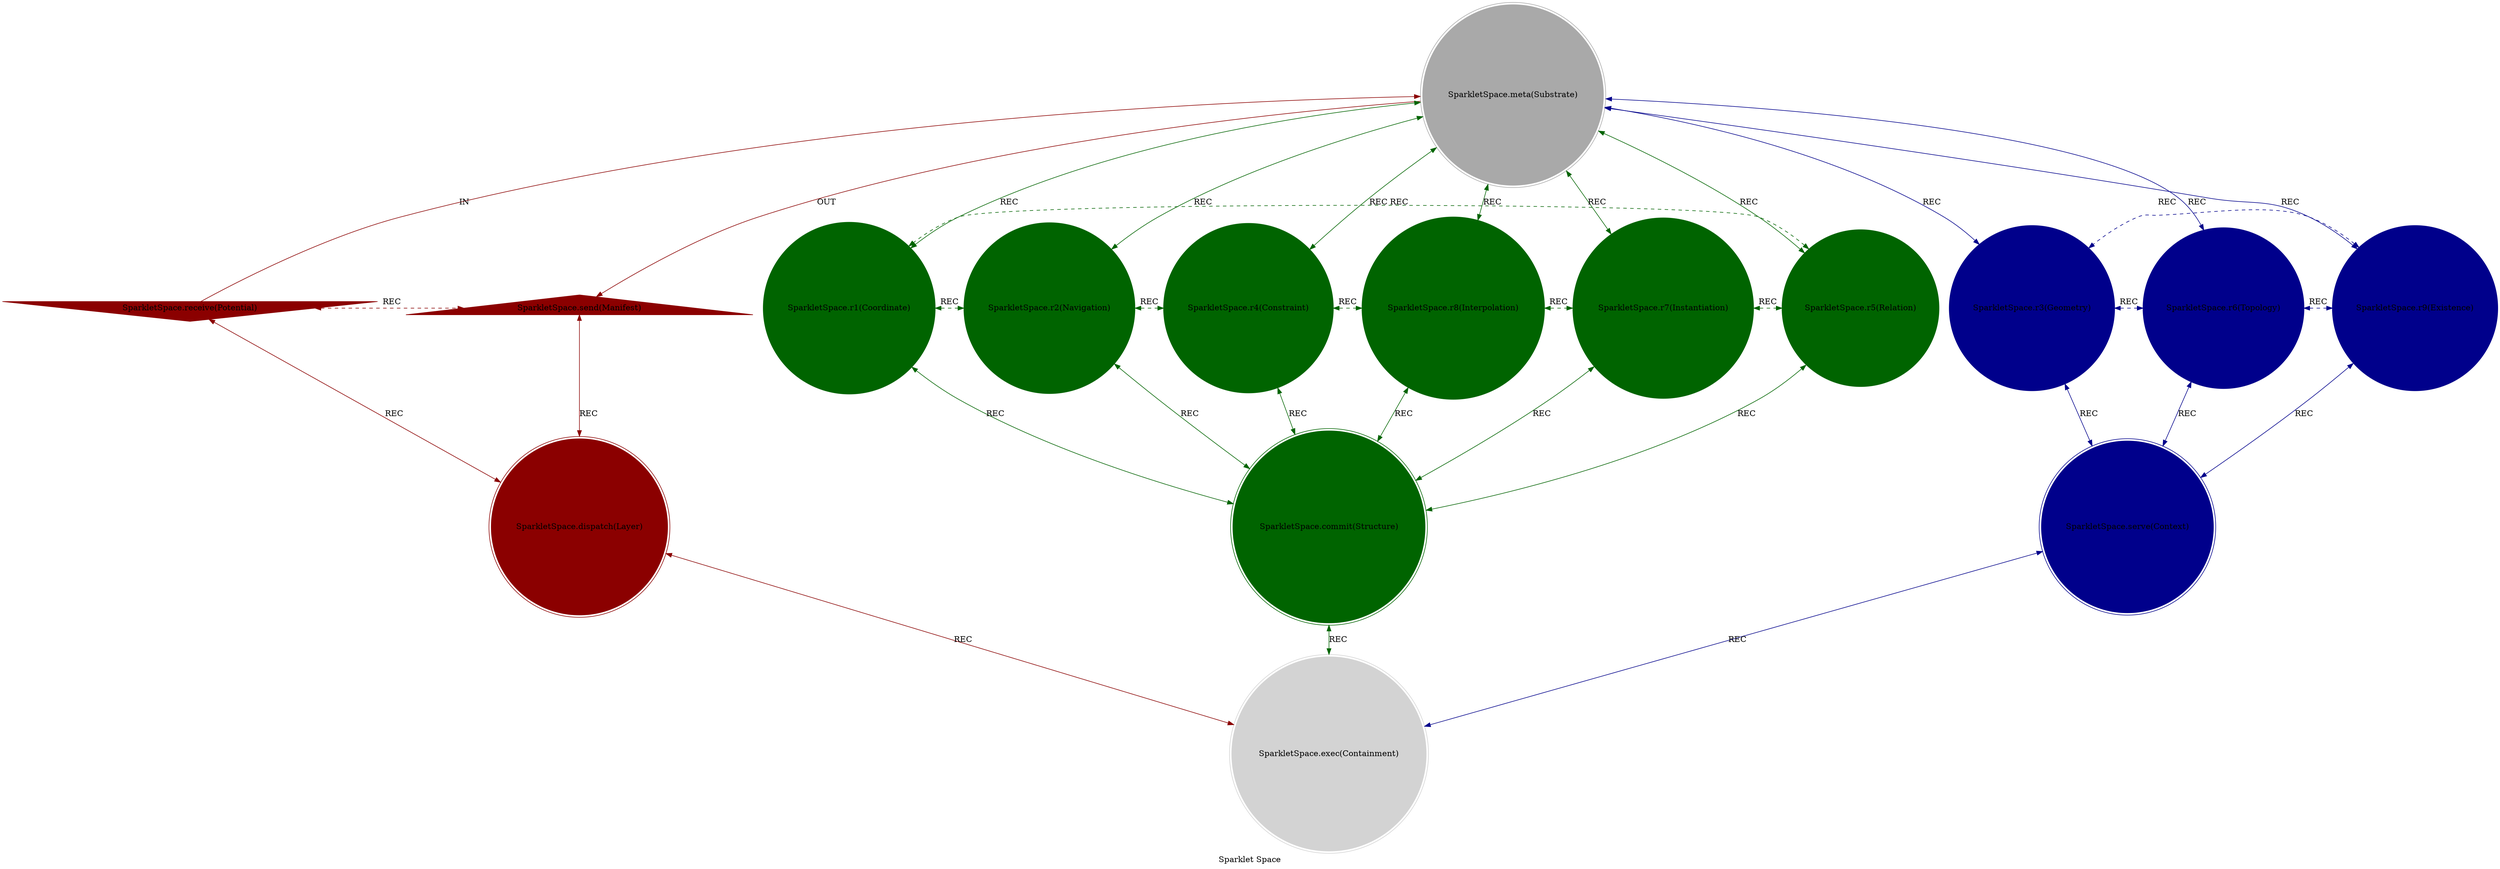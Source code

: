 strict digraph SparkletSpaceFactor {
    style = filled;
    color = lightgray;
    node [shape = circle; style = filled; color = lightgreen;];
    edge [color = darkgray;];
    label = "Sparklet Space";
    comment = "The cosmological container: a 3-sphere with 3 layers (w=-1,0,+1) and 137-step ternary navigation. This Factor describes its own structure.";

    spark_a_t [label = "SparkletSpace.receive(Potential)";comment = "Imaginary Space (w=-1): The unmanifest potential, the source of all novel topology.";shape = invtriangle;color = darkred;];
    spark_0_t [label = "SparkletSpace.meta(Substrate)";comment = "The essential lawfulness of the space itself: the 3-sphere constraint, the ternary logic.";shape = doublecircle;color = darkgray;];
    spark_b_t [label = "SparkletSpace.send(Manifest)";comment = "Real Space (w=+1): The fully actualized, measurable reality.";shape = triangle;color = darkred;];
    spark_1_t [label = "SparkletSpace.r1(Coordinate)";comment = "A point (x,y,z,w) obeying x²+y²+z²+w²=1.";color = darkgreen;];
    spark_2_t [label = "SparkletSpace.r2(Navigation)";comment = "The 137-step ternary path between layers.";color = darkgreen;];
    spark_4_t [label = "SparkletSpace.r4(Constraint)";comment = "The 3-sphere invariant law.";color = darkgreen;];
    spark_8_t [label = "SparkletSpace.r8(Interpolation)";comment = "The function that generates the 137 steps.";color = darkgreen;];
    spark_7_t [label = "SparkletSpace.r7(Instantiation)";comment = "The process of creating a new Factor within the space.";color = darkgreen;];
    spark_5_t [label = "SparkletSpace.r5(Relation)";comment = "The geodesic arc between two points.";color = darkgreen;];
    spark_3_t [label = "SparkletSpace.r3(Geometry)";comment = "The mathematical thesis: the space as a 3-sphere.";color = darkblue;];
    spark_6_t [label = "SparkletSpace.r6(Topology)";comment = "The relational antithesis: the space as a network of Factors.";color = darkblue;];
    spark_9_t [label = "SparkletSpace.r9(Existence)";comment = "The synthesis: the space as a unified container of all.";color = darkblue;];
    spark_c_t [label = "SparkletSpace.dispatch(Layer)";comment = "The purpose of each layer (w-value).";shape = doublecircle;color = darkred;];
    spark_d_t [label = "SparkletSpace.commit(Structure)";comment = "The specific coordinate system and constraints.";shape = doublecircle;color = darkgreen;];
    spark_e_t [label = "SparkletSpace.serve(Context)";comment = "The contextual placement of any point.";shape = doublecircle;color = darkblue;];
    spark_f_t [label = "SparkletSpace.exec(Containment)";comment = "The function that validates a point is 'in' the space.";shape = doublecircle;color = lightgray;];

    spark_a_t -> spark_0_t [label = "IN"; comment = "{{description}}"; color = darkred; constraint = false;];
    spark_0_t -> spark_b_t [label = "OUT"; comment = "{{description}}"; color = darkred;];
    spark_a_t -> spark_c_t [label = "REC"; comment = "{{description}}"; color = darkred; dir = both;];
    spark_b_t -> spark_c_t [label = "REC"; comment = "{{description}}"; color = darkred; dir = both;];
    spark_a_t -> spark_b_t [label = "REC"; comment = "{{description}}"; color = darkred; dir = both; style = dashed; constraint = false;];

    spark_0_t -> spark_1_t [label = "REC"; comment = "{{description}}"; color = darkgreen; dir = both;];
    spark_0_t -> spark_2_t [label = "REC"; comment = "{{description}}"; color = darkgreen; dir = both;];
    spark_0_t -> spark_4_t [label = "REC"; comment = "{{description}}"; color = darkgreen; dir = both;];
    spark_0_t -> spark_8_t [label = "REC"; comment = "{{description}}"; color = darkgreen; dir = both;];
    spark_0_t -> spark_7_t [label = "REC"; comment = "{{description}}"; color = darkgreen; dir = both;];
    spark_0_t -> spark_5_t [label = "REC"; comment = "{{description}}"; color = darkgreen; dir = both;];

    spark_1_t -> spark_2_t [label = "REC"; comment = "{{description}}"; color = darkgreen; dir = both; style = dashed; constraint = false;];
    spark_2_t -> spark_4_t [label = "REC"; comment = "{{description}}"; color = darkgreen; dir = both; style = dashed; constraint = false;];
    spark_4_t -> spark_8_t [label = "REC"; comment = "{{description}}"; color = darkgreen; dir = both; style = dashed; constraint = false;];
    spark_8_t -> spark_7_t [label = "REC"; comment = "{{description}}"; color = darkgreen; dir = both; style = dashed; constraint = false;];
    spark_7_t -> spark_5_t [label = "REC"; comment = "{{description}}"; color = darkgreen; dir = both; style = dashed; constraint = false;];
    spark_5_t -> spark_1_t [label = "REC"; comment = "{{description}}"; color = darkgreen; dir = both; style = dashed; constraint = false;];

    spark_1_t -> spark_d_t [label = "REC"; comment = "{{description}}"; color = darkgreen; dir = both;];
    spark_2_t -> spark_d_t [label = "REC"; comment = "{{description}}"; color = darkgreen; dir = both;];
    spark_4_t -> spark_d_t [label = "REC"; comment = "{{description}}"; color = darkgreen; dir = both;];
    spark_8_t -> spark_d_t [label = "REC"; comment = "{{description}}"; color = darkgreen; dir = both;];
    spark_7_t -> spark_d_t [label = "REC"; comment = "{{description}}"; color = darkgreen; dir = both;];
    spark_5_t -> spark_d_t [label = "REC"; comment = "{{description}}"; color = darkgreen; dir = both;];

    spark_0_t -> spark_3_t [label = "REC"; comment = "{{description}}"; color = darkblue; dir = both;];
    spark_0_t -> spark_6_t [label = "REC"; comment = "{{description}}"; color = darkblue; dir = both;];
    spark_0_t -> spark_9_t [label = "REC"; comment = "{{description}}"; color = darkblue; dir = both;];

    spark_3_t -> spark_e_t [label = "REC"; comment = "{{description}}"; color = darkblue; dir = both;];
    spark_6_t -> spark_e_t [label = "REC"; comment = "{{description}}"; color = darkblue; dir = both;];
    spark_9_t -> spark_e_t [label = "REC"; comment = "{{description}}"; color = darkblue; dir = both;];

    spark_3_t -> spark_6_t [label = "REC"; comment = "{{description}}"; color = darkblue; dir = both; style = dashed; constraint = false;];
    spark_6_t -> spark_9_t [label = "REC"; comment = "{{description}}"; color = darkblue; dir = both; style = dashed; constraint = false;];
    spark_9_t -> spark_3_t [label = "REC"; comment = "{{description}}"; color = darkblue; dir = both; style = dashed; constraint = false;];

    spark_c_t -> spark_f_t [label = "REC"; comment = "{{description}}"; color = darkred; dir = both;];
    spark_d_t -> spark_f_t [label = "REC"; comment = "{{description}}"; color = darkgreen; dir = both;];
    spark_e_t -> spark_f_t [label = "REC"; comment = "{{description}}"; color = darkblue; dir = both;];
}
